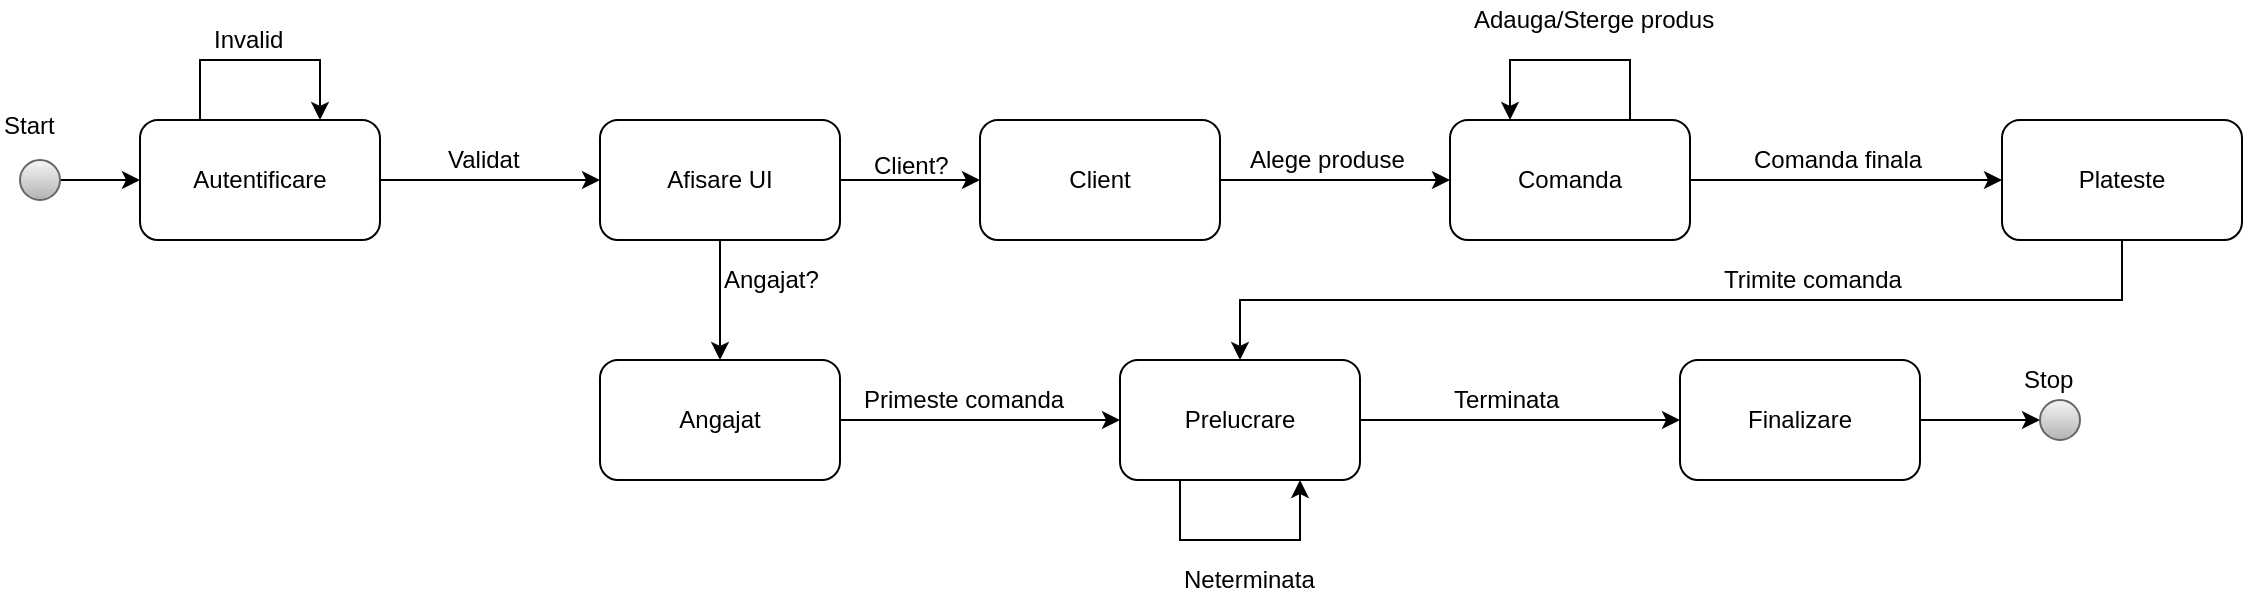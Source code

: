 <mxfile version="12.2.7" type="device" pages="1"><diagram id="0ykI65pVFHZobISXl3Uk" name="Page-1"><mxGraphModel dx="1024" dy="485" grid="1" gridSize="10" guides="1" tooltips="1" connect="1" arrows="1" fold="1" page="1" pageScale="1" pageWidth="850" pageHeight="1100" background="#ffffff" math="0" shadow="0"><root><mxCell id="0"/><mxCell id="1" parent="0"/><mxCell id="UZkBajVVj4fjXHqHDidg-11" style="edgeStyle=orthogonalEdgeStyle;rounded=0;orthogonalLoop=1;jettySize=auto;html=1;exitX=1;exitY=0.5;exitDx=0;exitDy=0;entryX=0;entryY=0.5;entryDx=0;entryDy=0;" edge="1" parent="1" source="UZkBajVVj4fjXHqHDidg-2" target="UZkBajVVj4fjXHqHDidg-10"><mxGeometry relative="1" as="geometry"/></mxCell><mxCell id="UZkBajVVj4fjXHqHDidg-2" value="Autentificare" style="rounded=1;whiteSpace=wrap;html=1;" vertex="1" parent="1"><mxGeometry x="100" y="170" width="120" height="60" as="geometry"/></mxCell><mxCell id="UZkBajVVj4fjXHqHDidg-15" style="edgeStyle=orthogonalEdgeStyle;rounded=0;orthogonalLoop=1;jettySize=auto;html=1;exitX=1;exitY=0.5;exitDx=0;exitDy=0;entryX=0;entryY=0.5;entryDx=0;entryDy=0;" edge="1" parent="1" source="UZkBajVVj4fjXHqHDidg-10" target="UZkBajVVj4fjXHqHDidg-12"><mxGeometry relative="1" as="geometry"/></mxCell><mxCell id="UZkBajVVj4fjXHqHDidg-16" style="edgeStyle=orthogonalEdgeStyle;rounded=0;orthogonalLoop=1;jettySize=auto;html=1;exitX=0.5;exitY=1;exitDx=0;exitDy=0;entryX=0.5;entryY=0;entryDx=0;entryDy=0;" edge="1" parent="1" source="UZkBajVVj4fjXHqHDidg-10" target="UZkBajVVj4fjXHqHDidg-14"><mxGeometry relative="1" as="geometry"/></mxCell><mxCell id="UZkBajVVj4fjXHqHDidg-10" value="Afisare UI" style="rounded=1;whiteSpace=wrap;html=1;" vertex="1" parent="1"><mxGeometry x="330" y="170" width="120" height="60" as="geometry"/></mxCell><mxCell id="UZkBajVVj4fjXHqHDidg-37" style="edgeStyle=orthogonalEdgeStyle;rounded=0;orthogonalLoop=1;jettySize=auto;html=1;exitX=1;exitY=0.5;exitDx=0;exitDy=0;entryX=0;entryY=0.5;entryDx=0;entryDy=0;" edge="1" parent="1" source="UZkBajVVj4fjXHqHDidg-12" target="UZkBajVVj4fjXHqHDidg-17"><mxGeometry relative="1" as="geometry"/></mxCell><mxCell id="UZkBajVVj4fjXHqHDidg-12" value="Client" style="rounded=1;whiteSpace=wrap;html=1;" vertex="1" parent="1"><mxGeometry x="520" y="170" width="120" height="60" as="geometry"/></mxCell><mxCell id="UZkBajVVj4fjXHqHDidg-29" style="edgeStyle=orthogonalEdgeStyle;rounded=0;orthogonalLoop=1;jettySize=auto;html=1;exitX=1;exitY=0.5;exitDx=0;exitDy=0;entryX=0;entryY=0.5;entryDx=0;entryDy=0;" edge="1" parent="1" source="UZkBajVVj4fjXHqHDidg-14" target="UZkBajVVj4fjXHqHDidg-19"><mxGeometry relative="1" as="geometry"/></mxCell><mxCell id="UZkBajVVj4fjXHqHDidg-14" value="Angajat" style="rounded=1;whiteSpace=wrap;html=1;" vertex="1" parent="1"><mxGeometry x="330" y="290" width="120" height="60" as="geometry"/></mxCell><mxCell id="UZkBajVVj4fjXHqHDidg-43" style="edgeStyle=orthogonalEdgeStyle;rounded=0;orthogonalLoop=1;jettySize=auto;html=1;exitX=1;exitY=0.5;exitDx=0;exitDy=0;entryX=0;entryY=0.5;entryDx=0;entryDy=0;" edge="1" parent="1" source="UZkBajVVj4fjXHqHDidg-17" target="UZkBajVVj4fjXHqHDidg-18"><mxGeometry relative="1" as="geometry"/></mxCell><mxCell id="UZkBajVVj4fjXHqHDidg-17" value="Comanda" style="rounded=1;whiteSpace=wrap;html=1;" vertex="1" parent="1"><mxGeometry x="755" y="170" width="120" height="60" as="geometry"/></mxCell><mxCell id="UZkBajVVj4fjXHqHDidg-45" style="edgeStyle=orthogonalEdgeStyle;rounded=0;orthogonalLoop=1;jettySize=auto;html=1;exitX=0.5;exitY=1;exitDx=0;exitDy=0;entryX=0.5;entryY=0;entryDx=0;entryDy=0;" edge="1" parent="1" source="UZkBajVVj4fjXHqHDidg-18" target="UZkBajVVj4fjXHqHDidg-19"><mxGeometry relative="1" as="geometry"/></mxCell><mxCell id="UZkBajVVj4fjXHqHDidg-18" value="Plateste" style="rounded=1;whiteSpace=wrap;html=1;" vertex="1" parent="1"><mxGeometry x="1031" y="170" width="120" height="60" as="geometry"/></mxCell><mxCell id="UZkBajVVj4fjXHqHDidg-35" style="edgeStyle=orthogonalEdgeStyle;rounded=0;orthogonalLoop=1;jettySize=auto;html=1;exitX=1;exitY=0.5;exitDx=0;exitDy=0;entryX=0;entryY=0.5;entryDx=0;entryDy=0;" edge="1" parent="1" source="UZkBajVVj4fjXHqHDidg-19" target="UZkBajVVj4fjXHqHDidg-21"><mxGeometry relative="1" as="geometry"/></mxCell><mxCell id="UZkBajVVj4fjXHqHDidg-19" value="Prelucrare" style="rounded=1;whiteSpace=wrap;html=1;" vertex="1" parent="1"><mxGeometry x="590" y="290" width="120" height="60" as="geometry"/></mxCell><mxCell id="UZkBajVVj4fjXHqHDidg-51" style="edgeStyle=orthogonalEdgeStyle;rounded=0;orthogonalLoop=1;jettySize=auto;html=1;exitX=1;exitY=0.5;exitDx=0;exitDy=0;entryX=0;entryY=0.5;entryDx=0;entryDy=0;" edge="1" parent="1" source="UZkBajVVj4fjXHqHDidg-21" target="UZkBajVVj4fjXHqHDidg-50"><mxGeometry relative="1" as="geometry"/></mxCell><mxCell id="UZkBajVVj4fjXHqHDidg-21" value="Finalizare" style="rounded=1;whiteSpace=wrap;html=1;" vertex="1" parent="1"><mxGeometry x="870" y="290" width="120" height="60" as="geometry"/></mxCell><mxCell id="UZkBajVVj4fjXHqHDidg-23" value="Validat" style="text;html=1;resizable=0;points=[];autosize=1;align=left;verticalAlign=top;spacingTop=-4;" vertex="1" parent="1"><mxGeometry x="252" y="180" width="50" height="20" as="geometry"/></mxCell><mxCell id="UZkBajVVj4fjXHqHDidg-24" style="edgeStyle=orthogonalEdgeStyle;rounded=0;orthogonalLoop=1;jettySize=auto;html=1;exitX=0.25;exitY=0;exitDx=0;exitDy=0;entryX=0.75;entryY=0;entryDx=0;entryDy=0;" edge="1" parent="1" source="UZkBajVVj4fjXHqHDidg-2" target="UZkBajVVj4fjXHqHDidg-2"><mxGeometry relative="1" as="geometry"><mxPoint x="122.5" y="170" as="sourcePoint"/><mxPoint x="182.5" y="170" as="targetPoint"/><Array as="points"><mxPoint x="130" y="140"/><mxPoint x="190" y="140"/></Array></mxGeometry></mxCell><mxCell id="UZkBajVVj4fjXHqHDidg-25" value="Invalid" style="text;html=1;resizable=0;points=[];autosize=1;align=left;verticalAlign=top;spacingTop=-4;" vertex="1" parent="1"><mxGeometry x="135" y="120" width="50" height="20" as="geometry"/></mxCell><mxCell id="UZkBajVVj4fjXHqHDidg-27" value="Client?" style="text;html=1;resizable=0;points=[];autosize=1;align=left;verticalAlign=top;spacingTop=-4;" vertex="1" parent="1"><mxGeometry x="465" y="183" width="50" height="20" as="geometry"/></mxCell><mxCell id="UZkBajVVj4fjXHqHDidg-28" value="Angajat?" style="text;html=1;resizable=0;points=[];autosize=1;align=left;verticalAlign=top;spacingTop=-4;" vertex="1" parent="1"><mxGeometry x="390" y="240" width="60" height="20" as="geometry"/></mxCell><mxCell id="UZkBajVVj4fjXHqHDidg-30" value="Primeste comanda" style="text;html=1;resizable=0;points=[];autosize=1;align=left;verticalAlign=top;spacingTop=-4;" vertex="1" parent="1"><mxGeometry x="460" y="300" width="120" height="20" as="geometry"/></mxCell><mxCell id="UZkBajVVj4fjXHqHDidg-33" style="edgeStyle=orthogonalEdgeStyle;rounded=0;orthogonalLoop=1;jettySize=auto;html=1;exitX=0.25;exitY=1;exitDx=0;exitDy=0;entryX=0.75;entryY=1;entryDx=0;entryDy=0;" edge="1" parent="1" source="UZkBajVVj4fjXHqHDidg-19" target="UZkBajVVj4fjXHqHDidg-19"><mxGeometry relative="1" as="geometry"><Array as="points"><mxPoint x="620" y="380"/><mxPoint x="680" y="380"/></Array></mxGeometry></mxCell><mxCell id="UZkBajVVj4fjXHqHDidg-34" value="Neterminata" style="text;html=1;resizable=0;points=[];autosize=1;align=left;verticalAlign=top;spacingTop=-4;" vertex="1" parent="1"><mxGeometry x="620" y="390" width="80" height="20" as="geometry"/></mxCell><mxCell id="UZkBajVVj4fjXHqHDidg-36" value="Terminata" style="text;html=1;resizable=0;points=[];autosize=1;align=left;verticalAlign=top;spacingTop=-4;" vertex="1" parent="1"><mxGeometry x="755" y="300" width="70" height="20" as="geometry"/></mxCell><mxCell id="UZkBajVVj4fjXHqHDidg-38" value="Alege produse" style="text;html=1;resizable=0;points=[];autosize=1;align=left;verticalAlign=top;spacingTop=-4;" vertex="1" parent="1"><mxGeometry x="652.5" y="180" width="90" height="20" as="geometry"/></mxCell><mxCell id="UZkBajVVj4fjXHqHDidg-41" style="edgeStyle=orthogonalEdgeStyle;rounded=0;orthogonalLoop=1;jettySize=auto;html=1;exitX=0.75;exitY=0;exitDx=0;exitDy=0;entryX=0.25;entryY=0;entryDx=0;entryDy=0;" edge="1" parent="1" source="UZkBajVVj4fjXHqHDidg-17" target="UZkBajVVj4fjXHqHDidg-17"><mxGeometry relative="1" as="geometry"><Array as="points"><mxPoint x="845" y="140"/><mxPoint x="785" y="140"/></Array></mxGeometry></mxCell><mxCell id="UZkBajVVj4fjXHqHDidg-42" value="Adauga/Sterge produs" style="text;html=1;resizable=0;points=[];autosize=1;align=left;verticalAlign=top;spacingTop=-4;" vertex="1" parent="1"><mxGeometry x="765" y="110" width="140" height="20" as="geometry"/></mxCell><mxCell id="UZkBajVVj4fjXHqHDidg-44" value="Comanda finala" style="text;html=1;resizable=0;points=[];autosize=1;align=left;verticalAlign=top;spacingTop=-4;" vertex="1" parent="1"><mxGeometry x="905" y="180" width="100" height="20" as="geometry"/></mxCell><mxCell id="UZkBajVVj4fjXHqHDidg-46" value="Trimite comanda" style="text;html=1;resizable=0;points=[];autosize=1;align=left;verticalAlign=top;spacingTop=-4;" vertex="1" parent="1"><mxGeometry x="890" y="240" width="100" height="20" as="geometry"/></mxCell><mxCell id="UZkBajVVj4fjXHqHDidg-48" style="edgeStyle=orthogonalEdgeStyle;rounded=0;orthogonalLoop=1;jettySize=auto;html=1;exitX=1;exitY=0.5;exitDx=0;exitDy=0;entryX=0;entryY=0.5;entryDx=0;entryDy=0;" edge="1" parent="1" source="UZkBajVVj4fjXHqHDidg-47" target="UZkBajVVj4fjXHqHDidg-2"><mxGeometry relative="1" as="geometry"/></mxCell><mxCell id="UZkBajVVj4fjXHqHDidg-47" value="" style="ellipse;whiteSpace=wrap;html=1;aspect=fixed;gradientColor=#b3b3b3;fillColor=#f5f5f5;strokeColor=#666666;" vertex="1" parent="1"><mxGeometry x="40" y="190" width="20" height="20" as="geometry"/></mxCell><mxCell id="UZkBajVVj4fjXHqHDidg-49" value="Start" style="text;html=1;resizable=0;points=[];autosize=1;align=left;verticalAlign=top;spacingTop=-4;" vertex="1" parent="1"><mxGeometry x="30" y="163" width="40" height="20" as="geometry"/></mxCell><mxCell id="UZkBajVVj4fjXHqHDidg-50" value="" style="ellipse;whiteSpace=wrap;html=1;aspect=fixed;gradientColor=#b3b3b3;fillColor=#f5f5f5;strokeColor=#666666;" vertex="1" parent="1"><mxGeometry x="1050" y="310" width="20" height="20" as="geometry"/></mxCell><mxCell id="UZkBajVVj4fjXHqHDidg-52" value="Stop" style="text;html=1;resizable=0;points=[];autosize=1;align=left;verticalAlign=top;spacingTop=-4;" vertex="1" parent="1"><mxGeometry x="1040" y="290" width="40" height="20" as="geometry"/></mxCell></root></mxGraphModel></diagram></mxfile>